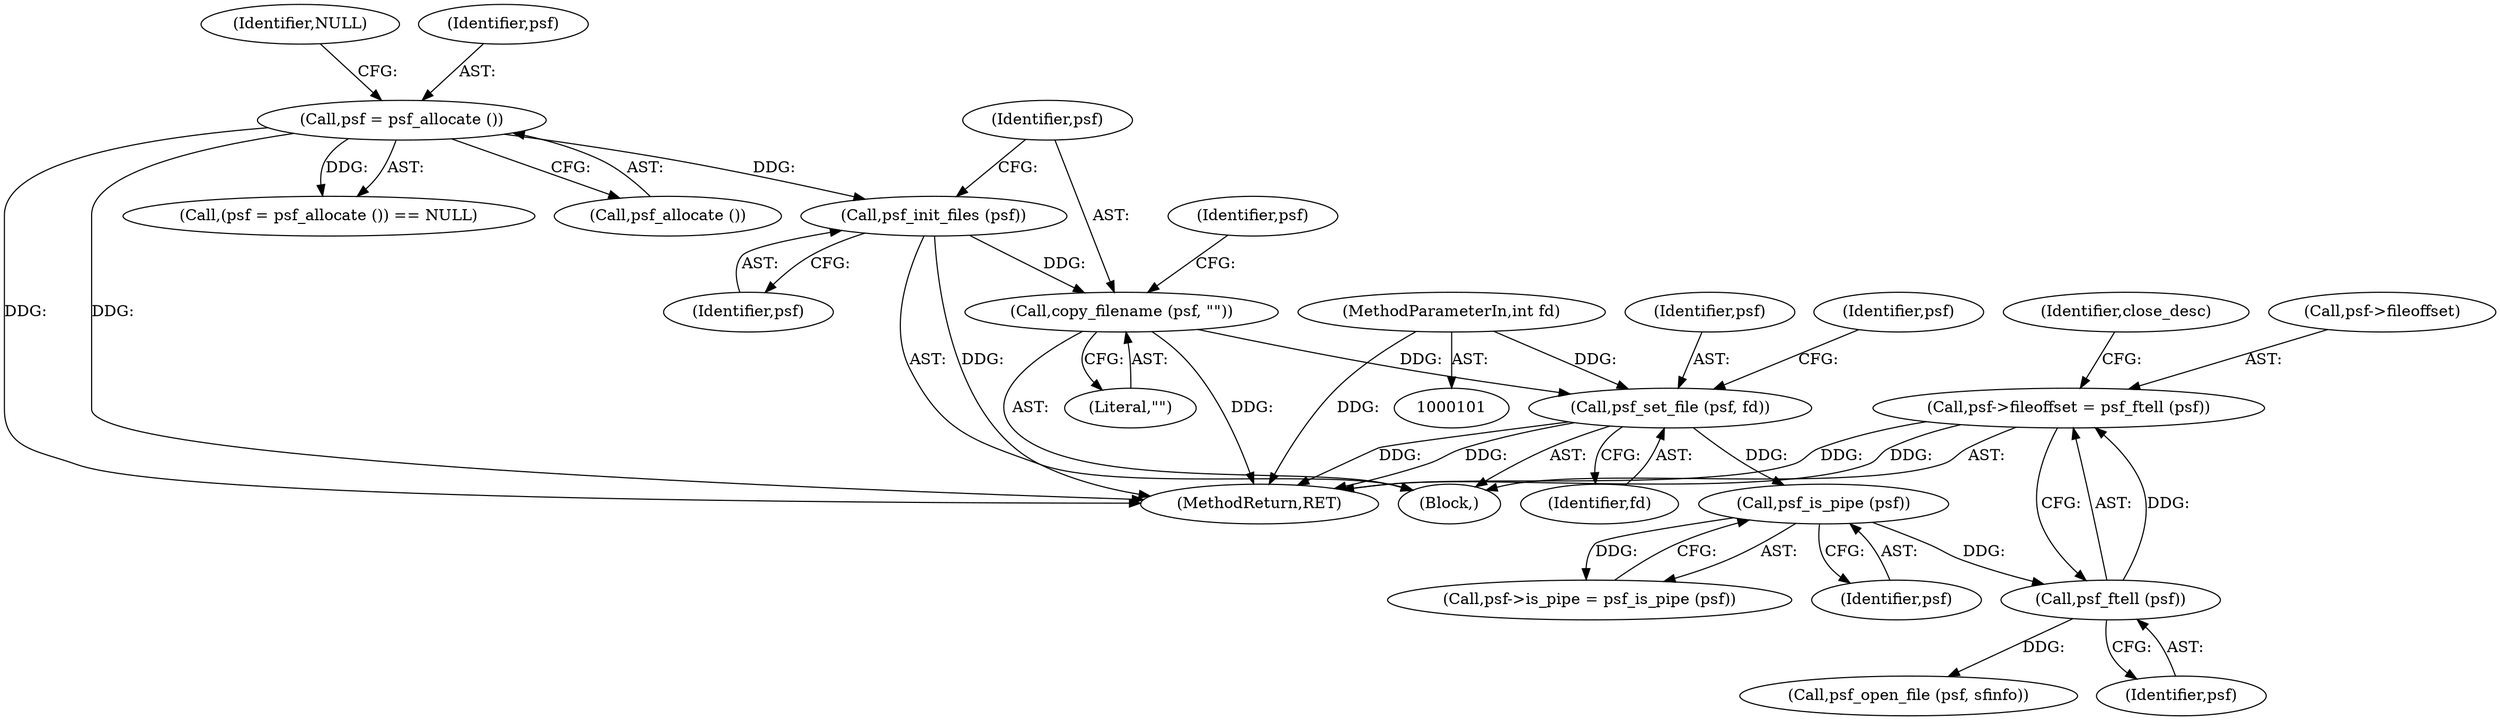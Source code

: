digraph "0_libsndfile_708e996c87c5fae77b104ccfeb8f6db784c32074_20@pointer" {
"1000154" [label="(Call,psf->fileoffset = psf_ftell (psf))"];
"1000158" [label="(Call,psf_ftell (psf))"];
"1000152" [label="(Call,psf_is_pipe (psf))"];
"1000145" [label="(Call,psf_set_file (psf, fd))"];
"1000135" [label="(Call,copy_filename (psf, \"\"))"];
"1000133" [label="(Call,psf_init_files (psf))"];
"1000123" [label="(Call,psf = psf_allocate ())"];
"1000102" [label="(MethodParameterIn,int fd)"];
"1000153" [label="(Identifier,psf)"];
"1000126" [label="(Identifier,NULL)"];
"1000124" [label="(Identifier,psf)"];
"1000147" [label="(Identifier,fd)"];
"1000148" [label="(Call,psf->is_pipe = psf_is_pipe (psf))"];
"1000158" [label="(Call,psf_ftell (psf))"];
"1000145" [label="(Call,psf_set_file (psf, fd))"];
"1000106" [label="(Block,)"];
"1000146" [label="(Identifier,psf)"];
"1000162" [label="(Identifier,close_desc)"];
"1000171" [label="(Call,psf_open_file (psf, sfinfo))"];
"1000122" [label="(Call,(psf = psf_allocate ()) == NULL)"];
"1000137" [label="(Literal,\"\")"];
"1000135" [label="(Call,copy_filename (psf, \"\"))"];
"1000150" [label="(Identifier,psf)"];
"1000102" [label="(MethodParameterIn,int fd)"];
"1000174" [label="(MethodReturn,RET)"];
"1000136" [label="(Identifier,psf)"];
"1000133" [label="(Call,psf_init_files (psf))"];
"1000159" [label="(Identifier,psf)"];
"1000154" [label="(Call,psf->fileoffset = psf_ftell (psf))"];
"1000155" [label="(Call,psf->fileoffset)"];
"1000123" [label="(Call,psf = psf_allocate ())"];
"1000152" [label="(Call,psf_is_pipe (psf))"];
"1000141" [label="(Identifier,psf)"];
"1000125" [label="(Call,psf_allocate ())"];
"1000134" [label="(Identifier,psf)"];
"1000154" -> "1000106"  [label="AST: "];
"1000154" -> "1000158"  [label="CFG: "];
"1000155" -> "1000154"  [label="AST: "];
"1000158" -> "1000154"  [label="AST: "];
"1000162" -> "1000154"  [label="CFG: "];
"1000154" -> "1000174"  [label="DDG: "];
"1000154" -> "1000174"  [label="DDG: "];
"1000158" -> "1000154"  [label="DDG: "];
"1000158" -> "1000159"  [label="CFG: "];
"1000159" -> "1000158"  [label="AST: "];
"1000152" -> "1000158"  [label="DDG: "];
"1000158" -> "1000171"  [label="DDG: "];
"1000152" -> "1000148"  [label="AST: "];
"1000152" -> "1000153"  [label="CFG: "];
"1000153" -> "1000152"  [label="AST: "];
"1000148" -> "1000152"  [label="CFG: "];
"1000152" -> "1000148"  [label="DDG: "];
"1000145" -> "1000152"  [label="DDG: "];
"1000145" -> "1000106"  [label="AST: "];
"1000145" -> "1000147"  [label="CFG: "];
"1000146" -> "1000145"  [label="AST: "];
"1000147" -> "1000145"  [label="AST: "];
"1000150" -> "1000145"  [label="CFG: "];
"1000145" -> "1000174"  [label="DDG: "];
"1000145" -> "1000174"  [label="DDG: "];
"1000135" -> "1000145"  [label="DDG: "];
"1000102" -> "1000145"  [label="DDG: "];
"1000135" -> "1000106"  [label="AST: "];
"1000135" -> "1000137"  [label="CFG: "];
"1000136" -> "1000135"  [label="AST: "];
"1000137" -> "1000135"  [label="AST: "];
"1000141" -> "1000135"  [label="CFG: "];
"1000135" -> "1000174"  [label="DDG: "];
"1000133" -> "1000135"  [label="DDG: "];
"1000133" -> "1000106"  [label="AST: "];
"1000133" -> "1000134"  [label="CFG: "];
"1000134" -> "1000133"  [label="AST: "];
"1000136" -> "1000133"  [label="CFG: "];
"1000133" -> "1000174"  [label="DDG: "];
"1000123" -> "1000133"  [label="DDG: "];
"1000123" -> "1000122"  [label="AST: "];
"1000123" -> "1000125"  [label="CFG: "];
"1000124" -> "1000123"  [label="AST: "];
"1000125" -> "1000123"  [label="AST: "];
"1000126" -> "1000123"  [label="CFG: "];
"1000123" -> "1000174"  [label="DDG: "];
"1000123" -> "1000174"  [label="DDG: "];
"1000123" -> "1000122"  [label="DDG: "];
"1000102" -> "1000101"  [label="AST: "];
"1000102" -> "1000174"  [label="DDG: "];
}

